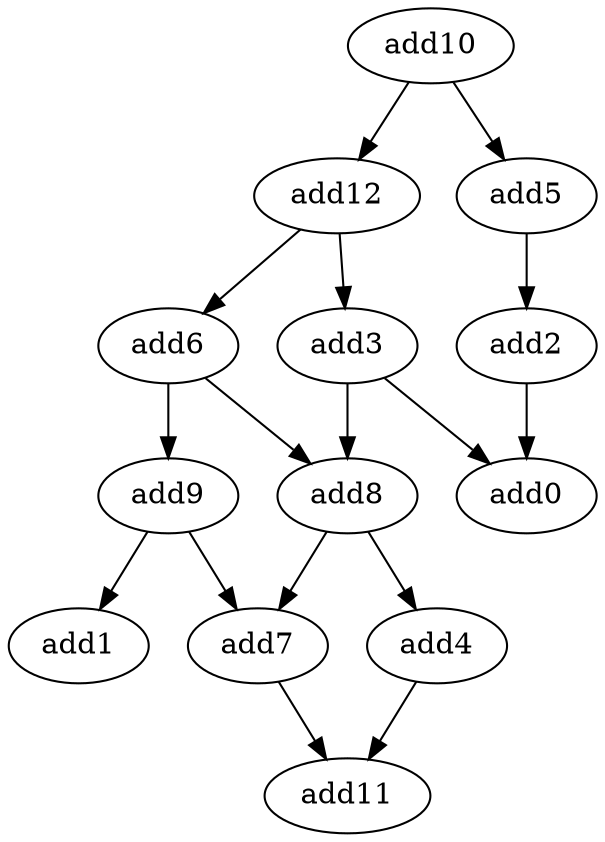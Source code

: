 strict digraph  {
add9 [opcode=add];
add10 [opcode=add];
add4 [opcode=add];
add2 [opcode=add];
add11 [opcode=add];
add5 [opcode=add];
add1 [opcode=add];
add0 [opcode=add];
add7 [opcode=add];
add12 [opcode=add];
add6 [opcode=add];
add3 [opcode=add];
add8 [opcode=add];
add9 -> add7;
add9 -> add1;
add10 -> add5;
add10 -> add12;
add4 -> add11;
add2 -> add0;
add5 -> add2;
add7 -> add11;
add12 -> add6;
add12 -> add3;
add6 -> add9;
add6 -> add8;
add3 -> add0;
add3 -> add8;
add8 -> add7;
add8 -> add4;
}
